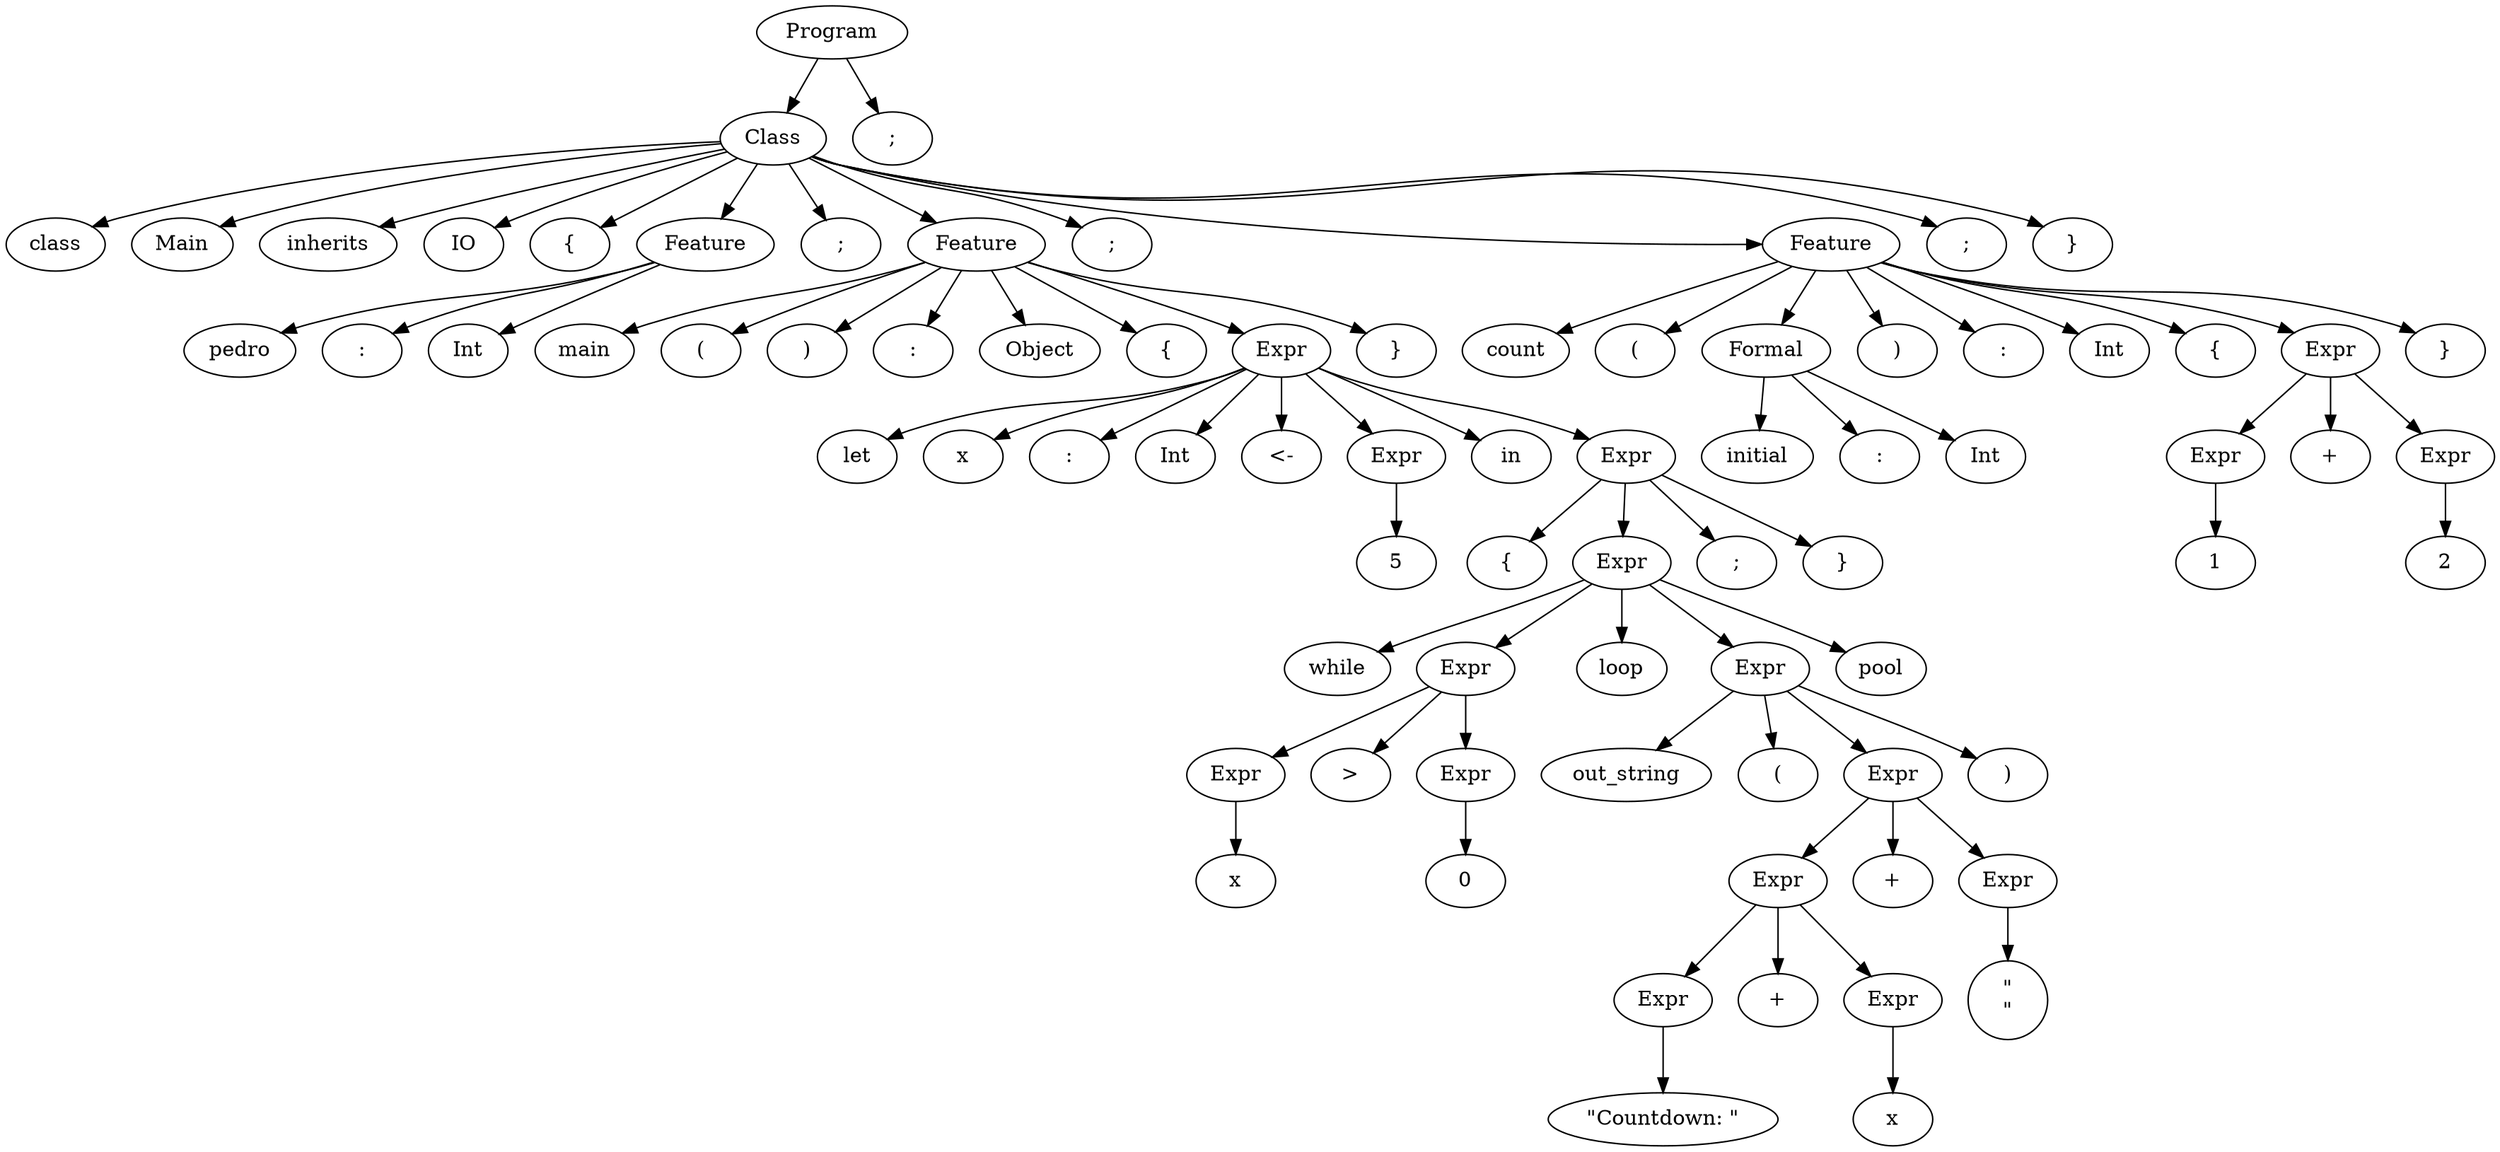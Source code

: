 digraph {
	0 [label=Program]
	0 -> 1
	1 [label=Class]
	1 -> 2
	2 [label=class]
	1 -> 3
	3 [label=Main]
	1 -> 4
	4 [label=inherits]
	1 -> 5
	5 [label=IO]
	1 -> 6
	6 [label="{"]
	1 -> 7
	7 [label=Feature]
	7 -> 8
	8 [label=pedro]
	7 -> 9
	9 [label=":"]
	7 -> 10
	10 [label=Int]
	1 -> 11
	11 [label=";"]
	1 -> 12
	12 [label=Feature]
	12 -> 13
	13 [label=main]
	12 -> 14
	14 [label="("]
	12 -> 15
	15 [label=")"]
	12 -> 16
	16 [label=":"]
	12 -> 17
	17 [label=Object]
	12 -> 18
	18 [label="{"]
	12 -> 19
	19 [label=Expr]
	19 -> 20
	20 [label=let]
	19 -> 21
	21 [label=x]
	19 -> 22
	22 [label=":"]
	19 -> 23
	23 [label=Int]
	19 -> 24
	24 [label="<-"]
	19 -> 25
	25 [label=Expr]
	25 -> 26
	26 [label=5]
	19 -> 27
	27 [label=in]
	19 -> 28
	28 [label=Expr]
	28 -> 29
	29 [label="{"]
	28 -> 30
	30 [label=Expr]
	30 -> 31
	31 [label=while]
	30 -> 32
	32 [label=Expr]
	32 -> 33
	33 [label=Expr]
	33 -> 34
	34 [label=x]
	32 -> 35
	35 [label=">"]
	32 -> 36
	36 [label=Expr]
	36 -> 37
	37 [label=0]
	30 -> 38
	38 [label=loop]
	30 -> 39
	39 [label=Expr]
	39 -> 40
	40 [label=out_string]
	39 -> 41
	41 [label="("]
	39 -> 42
	42 [label=Expr]
	42 -> 43
	43 [label=Expr]
	43 -> 44
	44 [label=Expr]
	44 -> 45
	45 [label="\"Countdown: \""]
	43 -> 46
	46 [label="+"]
	43 -> 47
	47 [label=Expr]
	47 -> 48
	48 [label=x]
	42 -> 49
	49 [label="+"]
	42 -> 50
	50 [label=Expr]
	50 -> 51
	51 [label="\"\n\""]
	39 -> 52
	52 [label=")"]
	30 -> 53
	53 [label=pool]
	28 -> 54
	54 [label=";"]
	28 -> 55
	55 [label="}"]
	12 -> 56
	56 [label="}"]
	1 -> 57
	57 [label=";"]
	1 -> 58
	58 [label=Feature]
	58 -> 59
	59 [label=count]
	58 -> 60
	60 [label="("]
	58 -> 61
	61 [label=Formal]
	61 -> 62
	62 [label=initial]
	61 -> 63
	63 [label=":"]
	61 -> 64
	64 [label=Int]
	58 -> 65
	65 [label=")"]
	58 -> 66
	66 [label=":"]
	58 -> 67
	67 [label=Int]
	58 -> 68
	68 [label="{"]
	58 -> 69
	69 [label=Expr]
	69 -> 70
	70 [label=Expr]
	70 -> 71
	71 [label=1]
	69 -> 72
	72 [label="+"]
	69 -> 73
	73 [label=Expr]
	73 -> 74
	74 [label=2]
	58 -> 75
	75 [label="}"]
	1 -> 76
	76 [label=";"]
	1 -> 77
	77 [label="}"]
	0 -> 78
	78 [label=";"]
}
